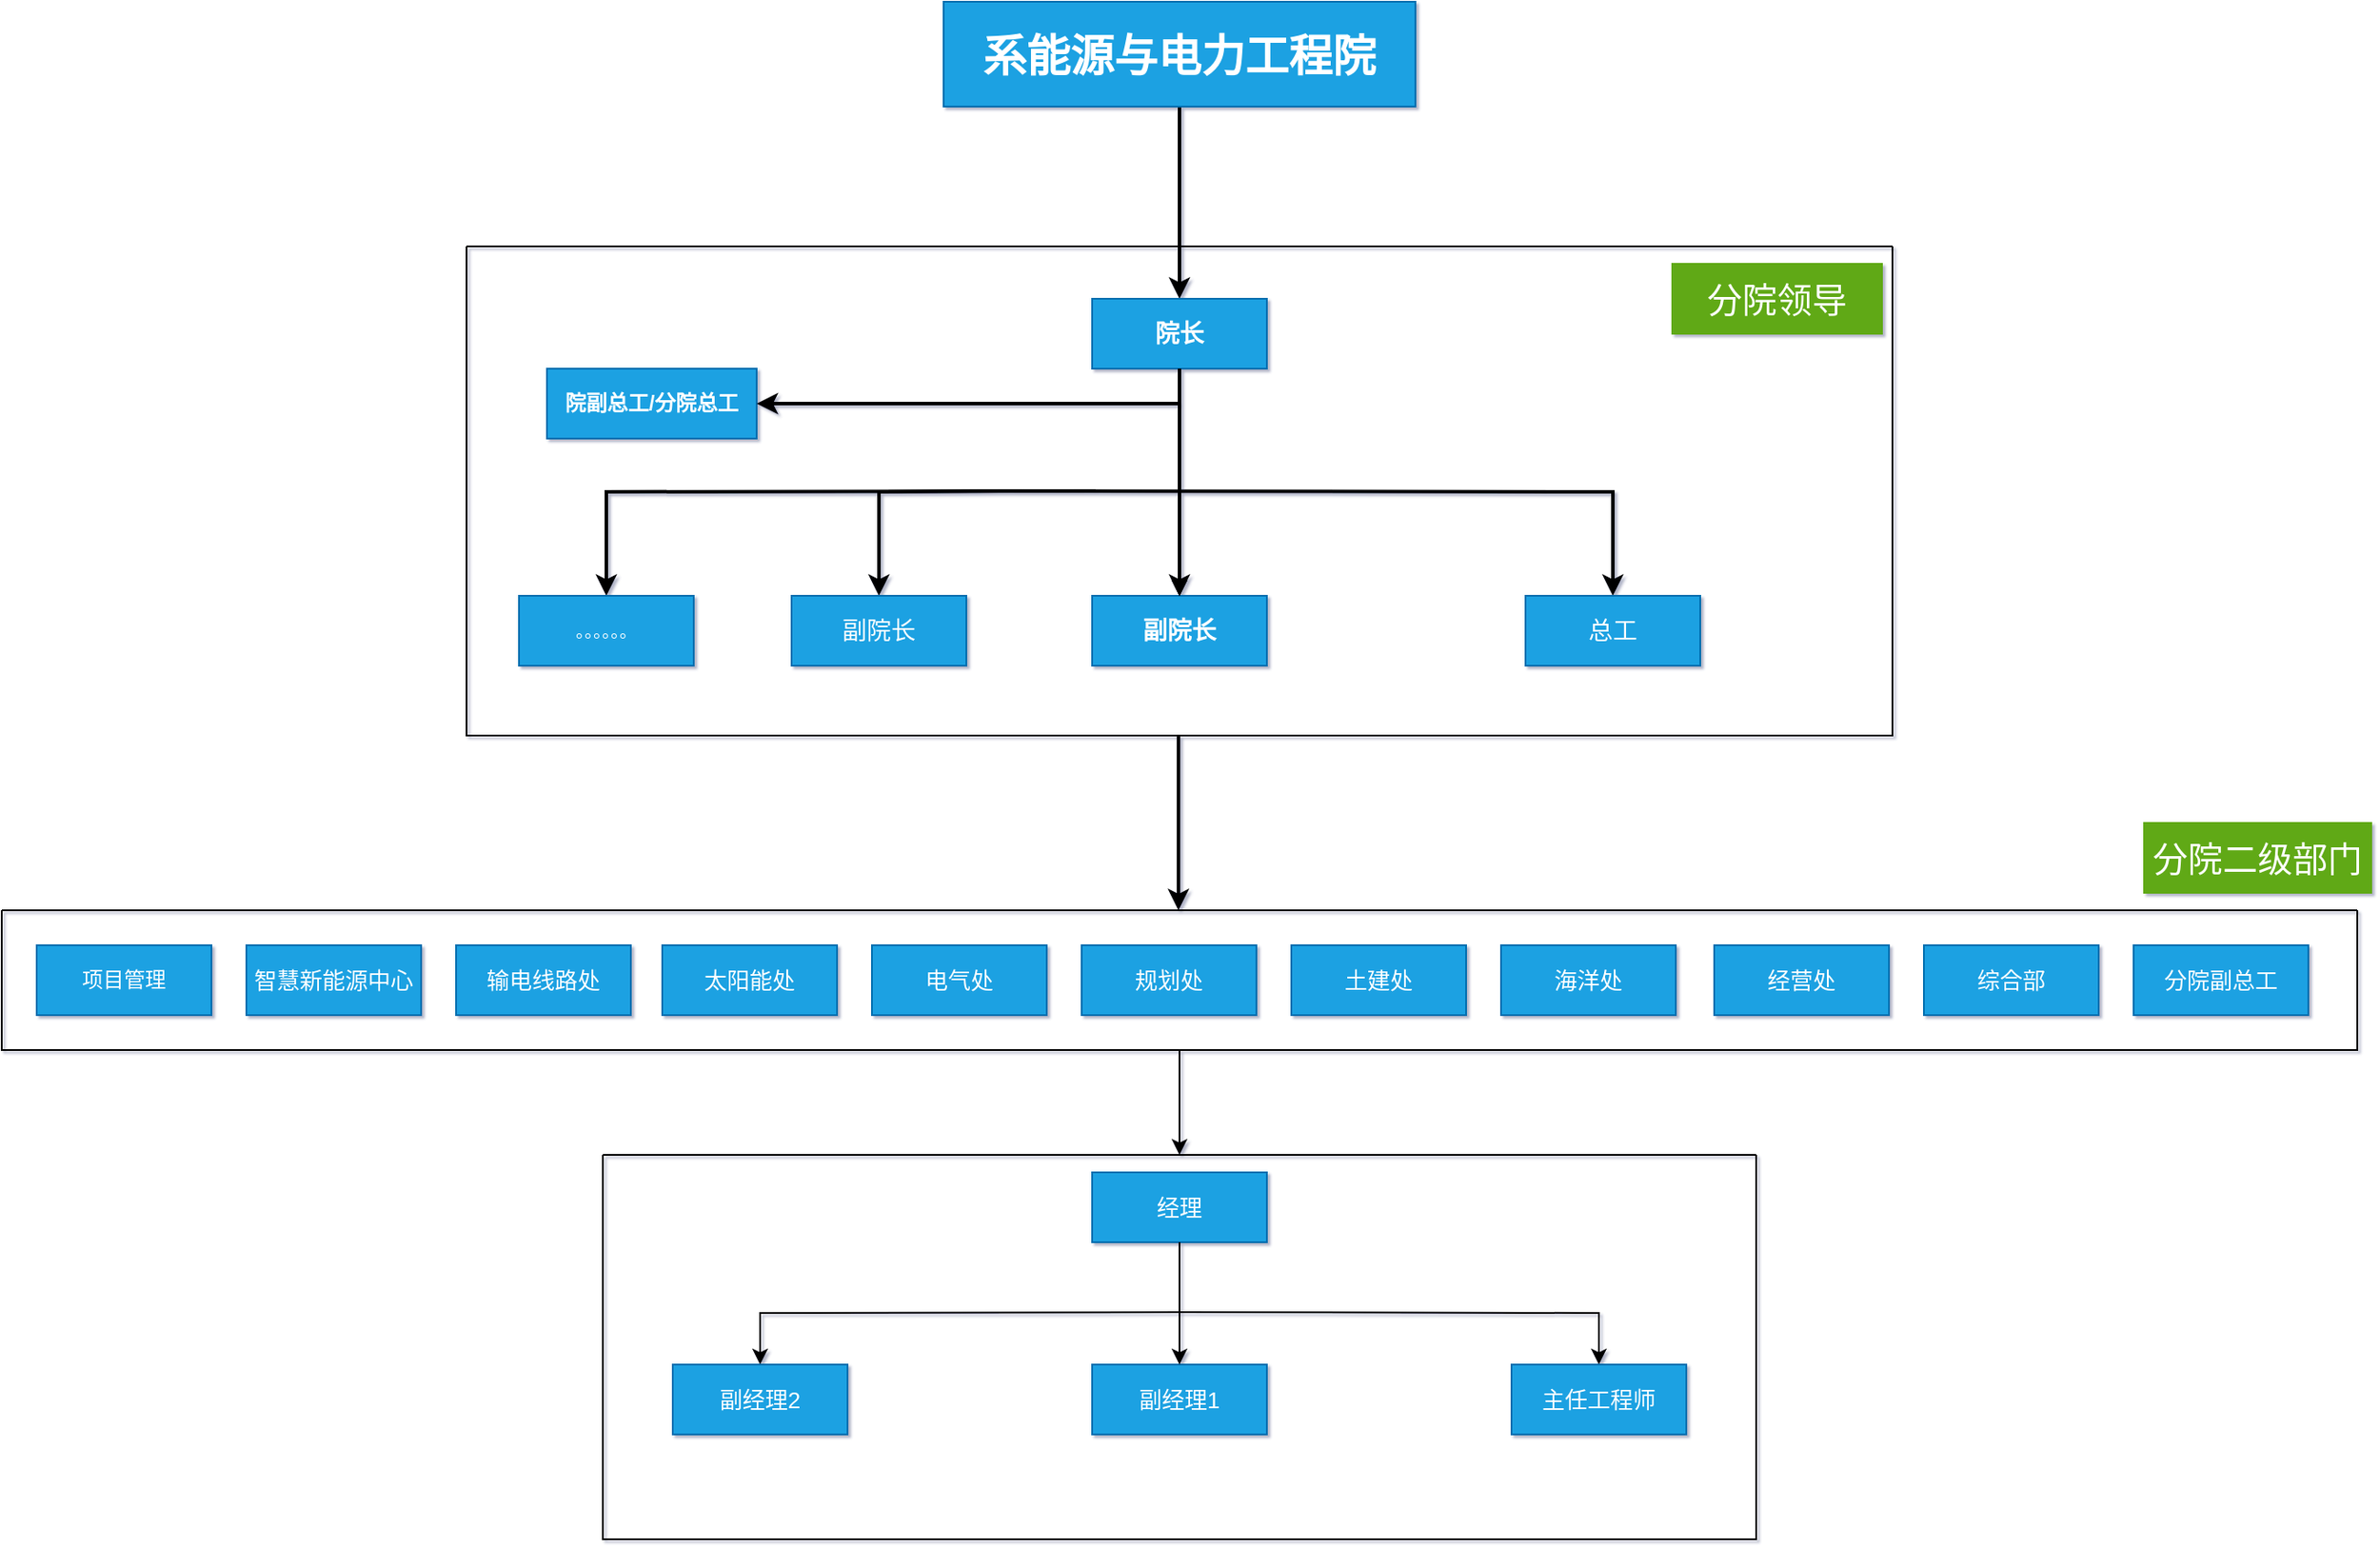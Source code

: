 <mxfile version="24.8.6">
  <diagram name="第 1 页" id="W-QixzdMost3ZCGPpL7L">
    <mxGraphModel dx="2078" dy="1328" grid="1" gridSize="10" guides="1" tooltips="1" connect="1" arrows="1" fold="1" page="0" pageScale="1" pageWidth="827" pageHeight="1169" background="#ffffff" math="0" shadow="1">
      <root>
        <mxCell id="0" />
        <mxCell id="1" parent="0" />
        <mxCell id="7OBV4AjD6HKa3d46_83u-3" value="" style="edgeStyle=orthogonalEdgeStyle;rounded=0;orthogonalLoop=1;jettySize=auto;html=1;strokeWidth=2;" edge="1" parent="1" source="7OBV4AjD6HKa3d46_83u-1" target="7OBV4AjD6HKa3d46_83u-2">
          <mxGeometry relative="1" as="geometry" />
        </mxCell>
        <mxCell id="7OBV4AjD6HKa3d46_83u-1" value="&lt;b&gt;&lt;font style=&quot;font-size: 25px;&quot;&gt;系能源与电力工程院&lt;/font&gt;&lt;/b&gt;" style="rounded=0;whiteSpace=wrap;html=1;fillColor=#1ba1e2;strokeColor=#006EAF;fontColor=#ffffff;" vertex="1" parent="1">
          <mxGeometry x="383" y="-40" width="270" height="60" as="geometry" />
        </mxCell>
        <mxCell id="7OBV4AjD6HKa3d46_83u-13" value="" style="swimlane;startSize=0;movable=1;resizable=1;rotatable=1;deletable=1;editable=1;locked=0;connectable=1;" vertex="1" parent="1">
          <mxGeometry x="110" y="100" width="816" height="280" as="geometry">
            <mxRectangle x="94" y="130" width="50" height="40" as="alternateBounds" />
          </mxGeometry>
        </mxCell>
        <mxCell id="7OBV4AjD6HKa3d46_83u-22" value="" style="edgeStyle=orthogonalEdgeStyle;rounded=0;orthogonalLoop=1;jettySize=auto;html=1;strokeWidth=2;" edge="1" parent="7OBV4AjD6HKa3d46_83u-13" target="7OBV4AjD6HKa3d46_83u-21">
          <mxGeometry relative="1" as="geometry">
            <mxPoint x="306" y="140" as="sourcePoint" />
          </mxGeometry>
        </mxCell>
        <mxCell id="7OBV4AjD6HKa3d46_83u-24" value="" style="edgeStyle=orthogonalEdgeStyle;rounded=0;orthogonalLoop=1;jettySize=auto;html=1;strokeWidth=2;" edge="1" parent="7OBV4AjD6HKa3d46_83u-13" target="7OBV4AjD6HKa3d46_83u-23">
          <mxGeometry relative="1" as="geometry">
            <mxPoint x="306" y="140" as="sourcePoint" />
          </mxGeometry>
        </mxCell>
        <mxCell id="7OBV4AjD6HKa3d46_83u-4" value="&lt;font style=&quot;font-size: 14px;&quot;&gt;副院长&lt;/font&gt;" style="rounded=0;whiteSpace=wrap;html=1;fillColor=#1ba1e2;strokeColor=#006EAF;fontColor=#ffffff;fontStyle=1" vertex="1" parent="7OBV4AjD6HKa3d46_83u-13">
          <mxGeometry x="358" y="200" width="100" height="40" as="geometry" />
        </mxCell>
        <mxCell id="7OBV4AjD6HKa3d46_83u-21" value="&lt;font style=&quot;font-size: 14px;&quot;&gt;总工&lt;/font&gt;" style="rounded=0;whiteSpace=wrap;html=1;fillColor=#1ba1e2;strokeColor=#006EAF;fontColor=#ffffff;" vertex="1" parent="7OBV4AjD6HKa3d46_83u-13">
          <mxGeometry x="606" y="200" width="100" height="40" as="geometry" />
        </mxCell>
        <mxCell id="7OBV4AjD6HKa3d46_83u-80" value="" style="edgeStyle=orthogonalEdgeStyle;rounded=0;orthogonalLoop=1;jettySize=auto;html=1;strokeWidth=2;" edge="1" parent="7OBV4AjD6HKa3d46_83u-13" target="7OBV4AjD6HKa3d46_83u-79">
          <mxGeometry relative="1" as="geometry">
            <mxPoint x="360" y="140" as="sourcePoint" />
          </mxGeometry>
        </mxCell>
        <mxCell id="7OBV4AjD6HKa3d46_83u-23" value="&lt;font style=&quot;font-size: 14px;&quot;&gt;副院长&lt;/font&gt;" style="rounded=0;whiteSpace=wrap;html=1;fillColor=#1ba1e2;strokeColor=#006EAF;fontColor=#ffffff;" vertex="1" parent="7OBV4AjD6HKa3d46_83u-13">
          <mxGeometry x="186" y="200" width="100" height="40" as="geometry" />
        </mxCell>
        <mxCell id="7OBV4AjD6HKa3d46_83u-6" value="院副总工/分院总工" style="rounded=0;whiteSpace=wrap;html=1;fillColor=#1ba1e2;fontColor=#ffffff;strokeColor=#006EAF;fontStyle=1" vertex="1" parent="7OBV4AjD6HKa3d46_83u-13">
          <mxGeometry x="46" y="70" width="120" height="40" as="geometry" />
        </mxCell>
        <mxCell id="7OBV4AjD6HKa3d46_83u-2" value="&lt;font style=&quot;font-size: 14px;&quot;&gt;院长&lt;/font&gt;" style="rounded=0;whiteSpace=wrap;html=1;fillColor=#1ba1e2;strokeColor=#006EAF;fontColor=#ffffff;fontStyle=1" vertex="1" parent="7OBV4AjD6HKa3d46_83u-13">
          <mxGeometry x="358" y="30" width="100" height="40" as="geometry" />
        </mxCell>
        <mxCell id="7OBV4AjD6HKa3d46_83u-5" value="" style="edgeStyle=orthogonalEdgeStyle;rounded=0;orthogonalLoop=1;jettySize=auto;html=1;strokeWidth=2;" edge="1" parent="7OBV4AjD6HKa3d46_83u-13" source="7OBV4AjD6HKa3d46_83u-2" target="7OBV4AjD6HKa3d46_83u-4">
          <mxGeometry relative="1" as="geometry">
            <mxPoint x="286" y="100" as="sourcePoint" />
            <Array as="points" />
          </mxGeometry>
        </mxCell>
        <mxCell id="7OBV4AjD6HKa3d46_83u-7" value="" style="edgeStyle=orthogonalEdgeStyle;rounded=0;orthogonalLoop=1;jettySize=auto;html=1;entryX=1;entryY=0.5;entryDx=0;entryDy=0;exitX=0.5;exitY=1;exitDx=0;exitDy=0;strokeWidth=2;" edge="1" parent="7OBV4AjD6HKa3d46_83u-13" source="7OBV4AjD6HKa3d46_83u-2" target="7OBV4AjD6HKa3d46_83u-6">
          <mxGeometry relative="1" as="geometry">
            <mxPoint x="326" y="95" as="sourcePoint" />
            <mxPoint x="246" y="145" as="targetPoint" />
          </mxGeometry>
        </mxCell>
        <mxCell id="7OBV4AjD6HKa3d46_83u-14" value="" style="edgeStyle=orthogonalEdgeStyle;rounded=0;orthogonalLoop=1;jettySize=auto;html=1;" edge="1" parent="7OBV4AjD6HKa3d46_83u-13" source="7OBV4AjD6HKa3d46_83u-2" target="7OBV4AjD6HKa3d46_83u-4">
          <mxGeometry relative="1" as="geometry" />
        </mxCell>
        <mxCell id="7OBV4AjD6HKa3d46_83u-17" value="" style="edgeStyle=orthogonalEdgeStyle;rounded=0;orthogonalLoop=1;jettySize=auto;html=1;" edge="1" parent="7OBV4AjD6HKa3d46_83u-13" source="7OBV4AjD6HKa3d46_83u-2" target="7OBV4AjD6HKa3d46_83u-4">
          <mxGeometry relative="1" as="geometry" />
        </mxCell>
        <mxCell id="7OBV4AjD6HKa3d46_83u-19" value="" style="edgeStyle=orthogonalEdgeStyle;rounded=0;orthogonalLoop=1;jettySize=auto;html=1;" edge="1" parent="7OBV4AjD6HKa3d46_83u-13" source="7OBV4AjD6HKa3d46_83u-2" target="7OBV4AjD6HKa3d46_83u-4">
          <mxGeometry relative="1" as="geometry" />
        </mxCell>
        <mxCell id="7OBV4AjD6HKa3d46_83u-20" value="" style="edgeStyle=orthogonalEdgeStyle;rounded=0;orthogonalLoop=1;jettySize=auto;html=1;" edge="1" parent="7OBV4AjD6HKa3d46_83u-13" source="7OBV4AjD6HKa3d46_83u-2" target="7OBV4AjD6HKa3d46_83u-4">
          <mxGeometry relative="1" as="geometry" />
        </mxCell>
        <mxCell id="7OBV4AjD6HKa3d46_83u-79" value="&lt;span style=&quot;font-size: 10px;&quot;&gt;。。。。。。&lt;/span&gt;" style="rounded=0;whiteSpace=wrap;html=1;fillColor=#1ba1e2;strokeColor=#006EAF;fontColor=#ffffff;align=center;" vertex="1" parent="7OBV4AjD6HKa3d46_83u-13">
          <mxGeometry x="30" y="200" width="100" height="40" as="geometry" />
        </mxCell>
        <mxCell id="7OBV4AjD6HKa3d46_83u-82" value="分院领导" style="rounded=0;whiteSpace=wrap;html=1;fillColor=#60a917;fontColor=#ffffff;strokeColor=#60A917;fontSize=20;" vertex="1" parent="7OBV4AjD6HKa3d46_83u-13">
          <mxGeometry x="690" y="10" width="120" height="40" as="geometry" />
        </mxCell>
        <mxCell id="7OBV4AjD6HKa3d46_83u-41" value="" style="swimlane;startSize=0;" vertex="1" parent="1">
          <mxGeometry x="-156" y="480" width="1348" height="80" as="geometry" />
        </mxCell>
        <mxCell id="7OBV4AjD6HKa3d46_83u-42" value="项目管理" style="rounded=0;whiteSpace=wrap;html=1;fillColor=#1ba1e2;fontColor=#ffffff;strokeColor=#006EAF;" vertex="1" parent="7OBV4AjD6HKa3d46_83u-41">
          <mxGeometry x="20" y="20" width="100" height="40" as="geometry" />
        </mxCell>
        <mxCell id="7OBV4AjD6HKa3d46_83u-43" value="&lt;div&gt;&lt;span style=&quot;font-size: 9.75pt;&quot;&gt;智慧新能源中心&lt;/span&gt;&lt;/div&gt;" style="rounded=0;whiteSpace=wrap;html=1;fillColor=#1ba1e2;fontColor=#ffffff;strokeColor=#006EAF;" vertex="1" parent="7OBV4AjD6HKa3d46_83u-41">
          <mxGeometry x="140" y="20" width="100" height="40" as="geometry" />
        </mxCell>
        <mxCell id="7OBV4AjD6HKa3d46_83u-65" value="&lt;div&gt;&lt;span style=&quot;font-size: 9.75pt;&quot;&gt;输电线路处&lt;/span&gt;&lt;/div&gt;" style="rounded=0;whiteSpace=wrap;html=1;fillColor=#1ba1e2;fontColor=#FFFFFF;strokeColor=#006EAF;" vertex="1" parent="7OBV4AjD6HKa3d46_83u-41">
          <mxGeometry x="260" y="20" width="100" height="40" as="geometry" />
        </mxCell>
        <mxCell id="7OBV4AjD6HKa3d46_83u-66" value="&lt;div&gt;&lt;span style=&quot;font-size: 9.75pt;&quot;&gt;太阳能处&lt;/span&gt;&lt;/div&gt;" style="rounded=0;whiteSpace=wrap;html=1;fillColor=#1ba1e2;fontColor=#FFFFFF;strokeColor=#006EAF;" vertex="1" parent="7OBV4AjD6HKa3d46_83u-41">
          <mxGeometry x="378" y="20" width="100" height="40" as="geometry" />
        </mxCell>
        <mxCell id="7OBV4AjD6HKa3d46_83u-67" value="&lt;div&gt;&lt;span style=&quot;font-size: 9.75pt;&quot;&gt;电气处&lt;/span&gt;&lt;/div&gt;" style="rounded=0;whiteSpace=wrap;html=1;fillColor=#1ba1e2;fontColor=#FFFFFF;strokeColor=#006EAF;" vertex="1" parent="7OBV4AjD6HKa3d46_83u-41">
          <mxGeometry x="498" y="20" width="100" height="40" as="geometry" />
        </mxCell>
        <mxCell id="7OBV4AjD6HKa3d46_83u-68" value="&lt;div&gt;&lt;span style=&quot;font-size: 9.75pt;&quot;&gt;规划处&lt;/span&gt;&lt;/div&gt;" style="rounded=0;whiteSpace=wrap;html=1;fillColor=#1ba1e2;fontColor=#FFFFFF;strokeColor=#006EAF;" vertex="1" parent="7OBV4AjD6HKa3d46_83u-41">
          <mxGeometry x="618" y="20" width="100" height="40" as="geometry" />
        </mxCell>
        <mxCell id="7OBV4AjD6HKa3d46_83u-69" value="&lt;div&gt;&lt;span style=&quot;font-size: 9.75pt;&quot;&gt;土建处&lt;/span&gt;&lt;/div&gt;" style="rounded=0;whiteSpace=wrap;html=1;fillColor=#1ba1e2;fontColor=#FFFFFF;strokeColor=#006EAF;" vertex="1" parent="7OBV4AjD6HKa3d46_83u-41">
          <mxGeometry x="738" y="20" width="100" height="40" as="geometry" />
        </mxCell>
        <mxCell id="7OBV4AjD6HKa3d46_83u-70" value="&lt;div&gt;&lt;span style=&quot;font-size: 9.75pt;&quot;&gt;海洋处&lt;/span&gt;&lt;/div&gt;" style="rounded=0;whiteSpace=wrap;html=1;fillColor=#1ba1e2;fontColor=#FFFFFF;strokeColor=#006EAF;" vertex="1" parent="7OBV4AjD6HKa3d46_83u-41">
          <mxGeometry x="858" y="20" width="100" height="40" as="geometry" />
        </mxCell>
        <mxCell id="7OBV4AjD6HKa3d46_83u-71" value="&lt;div&gt;&lt;span style=&quot;font-size: 9.75pt;&quot;&gt;经营处&lt;/span&gt;&lt;/div&gt;" style="rounded=0;whiteSpace=wrap;html=1;fillColor=#1ba1e2;fontColor=#FFFFFF;strokeColor=#006EAF;" vertex="1" parent="7OBV4AjD6HKa3d46_83u-41">
          <mxGeometry x="980" y="20" width="100" height="40" as="geometry" />
        </mxCell>
        <mxCell id="7OBV4AjD6HKa3d46_83u-72" value="&lt;div&gt;&lt;span style=&quot;font-size: 9.75pt;&quot;&gt;分院副总工&lt;/span&gt;&lt;/div&gt;" style="rounded=0;whiteSpace=wrap;html=1;fillColor=#1ba1e2;fontColor=#FFFFFF;strokeColor=#006EAF;" vertex="1" parent="7OBV4AjD6HKa3d46_83u-41">
          <mxGeometry x="1220" y="20" width="100" height="40" as="geometry" />
        </mxCell>
        <mxCell id="7OBV4AjD6HKa3d46_83u-73" value="&lt;div&gt;&lt;span style=&quot;font-size: 9.75pt;&quot;&gt;综合部&lt;/span&gt;&lt;/div&gt;" style="rounded=0;whiteSpace=wrap;html=1;fillColor=#1ba1e2;fontColor=#FFFFFF;strokeColor=#006EAF;" vertex="1" parent="7OBV4AjD6HKa3d46_83u-41">
          <mxGeometry x="1100" y="20" width="100" height="40" as="geometry" />
        </mxCell>
        <mxCell id="7OBV4AjD6HKa3d46_83u-83" value="分院二级部门" style="rounded=0;whiteSpace=wrap;html=1;fillColor=#60a917;fontColor=#ffffff;strokeColor=#60A917;fontSize=20;" vertex="1" parent="1">
          <mxGeometry x="1070" y="430" width="130" height="40" as="geometry" />
        </mxCell>
        <mxCell id="7OBV4AjD6HKa3d46_83u-84" value="" style="swimlane;startSize=0;" vertex="1" parent="1">
          <mxGeometry x="188" y="620" width="660" height="220" as="geometry" />
        </mxCell>
        <mxCell id="7OBV4AjD6HKa3d46_83u-90" value="&lt;div&gt;&lt;span style=&quot;font-size: 9.75pt;&quot;&gt;经理&lt;/span&gt;&lt;/div&gt;" style="rounded=0;whiteSpace=wrap;html=1;fillColor=#1ba1e2;fontColor=#FFFFFF;strokeColor=#006EAF;" vertex="1" parent="7OBV4AjD6HKa3d46_83u-84">
          <mxGeometry x="280" y="10" width="100" height="40" as="geometry" />
        </mxCell>
        <mxCell id="7OBV4AjD6HKa3d46_83u-95" value="" style="edgeStyle=orthogonalEdgeStyle;rounded=0;orthogonalLoop=1;jettySize=auto;html=1;" edge="1" parent="7OBV4AjD6HKa3d46_83u-84" target="7OBV4AjD6HKa3d46_83u-94">
          <mxGeometry relative="1" as="geometry">
            <mxPoint x="330" y="90" as="sourcePoint" />
          </mxGeometry>
        </mxCell>
        <mxCell id="7OBV4AjD6HKa3d46_83u-97" value="" style="edgeStyle=orthogonalEdgeStyle;rounded=0;orthogonalLoop=1;jettySize=auto;html=1;" edge="1" parent="7OBV4AjD6HKa3d46_83u-84" target="7OBV4AjD6HKa3d46_83u-96">
          <mxGeometry relative="1" as="geometry">
            <mxPoint x="330" y="90" as="sourcePoint" />
          </mxGeometry>
        </mxCell>
        <mxCell id="7OBV4AjD6HKa3d46_83u-91" value="&lt;div&gt;&lt;span style=&quot;font-size: 9.75pt;&quot;&gt;副经理1&lt;/span&gt;&lt;/div&gt;" style="rounded=0;whiteSpace=wrap;html=1;fillColor=#1ba1e2;fontColor=#FFFFFF;strokeColor=#006EAF;" vertex="1" parent="7OBV4AjD6HKa3d46_83u-84">
          <mxGeometry x="280" y="120" width="100" height="40" as="geometry" />
        </mxCell>
        <mxCell id="7OBV4AjD6HKa3d46_83u-92" value="" style="endArrow=classic;html=1;rounded=0;exitX=0.5;exitY=1;exitDx=0;exitDy=0;entryX=0.5;entryY=0;entryDx=0;entryDy=0;" edge="1" parent="7OBV4AjD6HKa3d46_83u-84" source="7OBV4AjD6HKa3d46_83u-90" target="7OBV4AjD6HKa3d46_83u-91">
          <mxGeometry width="50" height="50" relative="1" as="geometry">
            <mxPoint x="240" y="120" as="sourcePoint" />
            <mxPoint x="290" y="70" as="targetPoint" />
          </mxGeometry>
        </mxCell>
        <mxCell id="7OBV4AjD6HKa3d46_83u-94" value="&lt;div&gt;&lt;span style=&quot;font-size: 9.75pt;&quot;&gt;副经理2&lt;/span&gt;&lt;/div&gt;" style="rounded=0;whiteSpace=wrap;html=1;fillColor=#1ba1e2;fontColor=#FFFFFF;strokeColor=#006EAF;" vertex="1" parent="7OBV4AjD6HKa3d46_83u-84">
          <mxGeometry x="40" y="120" width="100" height="40" as="geometry" />
        </mxCell>
        <mxCell id="7OBV4AjD6HKa3d46_83u-96" value="&lt;div&gt;&lt;span style=&quot;font-size: 9.75pt;&quot;&gt;主任工程师&lt;/span&gt;&lt;/div&gt;" style="rounded=0;whiteSpace=wrap;html=1;fillColor=#1ba1e2;fontColor=#FFFFFF;strokeColor=#006EAF;" vertex="1" parent="7OBV4AjD6HKa3d46_83u-84">
          <mxGeometry x="520" y="120" width="100" height="40" as="geometry" />
        </mxCell>
        <mxCell id="7OBV4AjD6HKa3d46_83u-87" value="" style="endArrow=classic;html=1;rounded=0;entryX=0.5;entryY=0;entryDx=0;entryDy=0;exitX=0.5;exitY=1;exitDx=0;exitDy=0;strokeWidth=2;" edge="1" parent="1">
          <mxGeometry width="50" height="50" relative="1" as="geometry">
            <mxPoint x="517.41" y="380" as="sourcePoint" />
            <mxPoint x="517.41" y="480" as="targetPoint" />
          </mxGeometry>
        </mxCell>
        <mxCell id="7OBV4AjD6HKa3d46_83u-106" value="" style="endArrow=classic;html=1;rounded=0;exitX=0.5;exitY=1;exitDx=0;exitDy=0;entryX=0.5;entryY=0;entryDx=0;entryDy=0;" edge="1" parent="1" source="7OBV4AjD6HKa3d46_83u-41" target="7OBV4AjD6HKa3d46_83u-84">
          <mxGeometry width="50" height="50" relative="1" as="geometry">
            <mxPoint x="510" y="590" as="sourcePoint" />
            <mxPoint x="560" y="600" as="targetPoint" />
          </mxGeometry>
        </mxCell>
      </root>
    </mxGraphModel>
  </diagram>
</mxfile>
